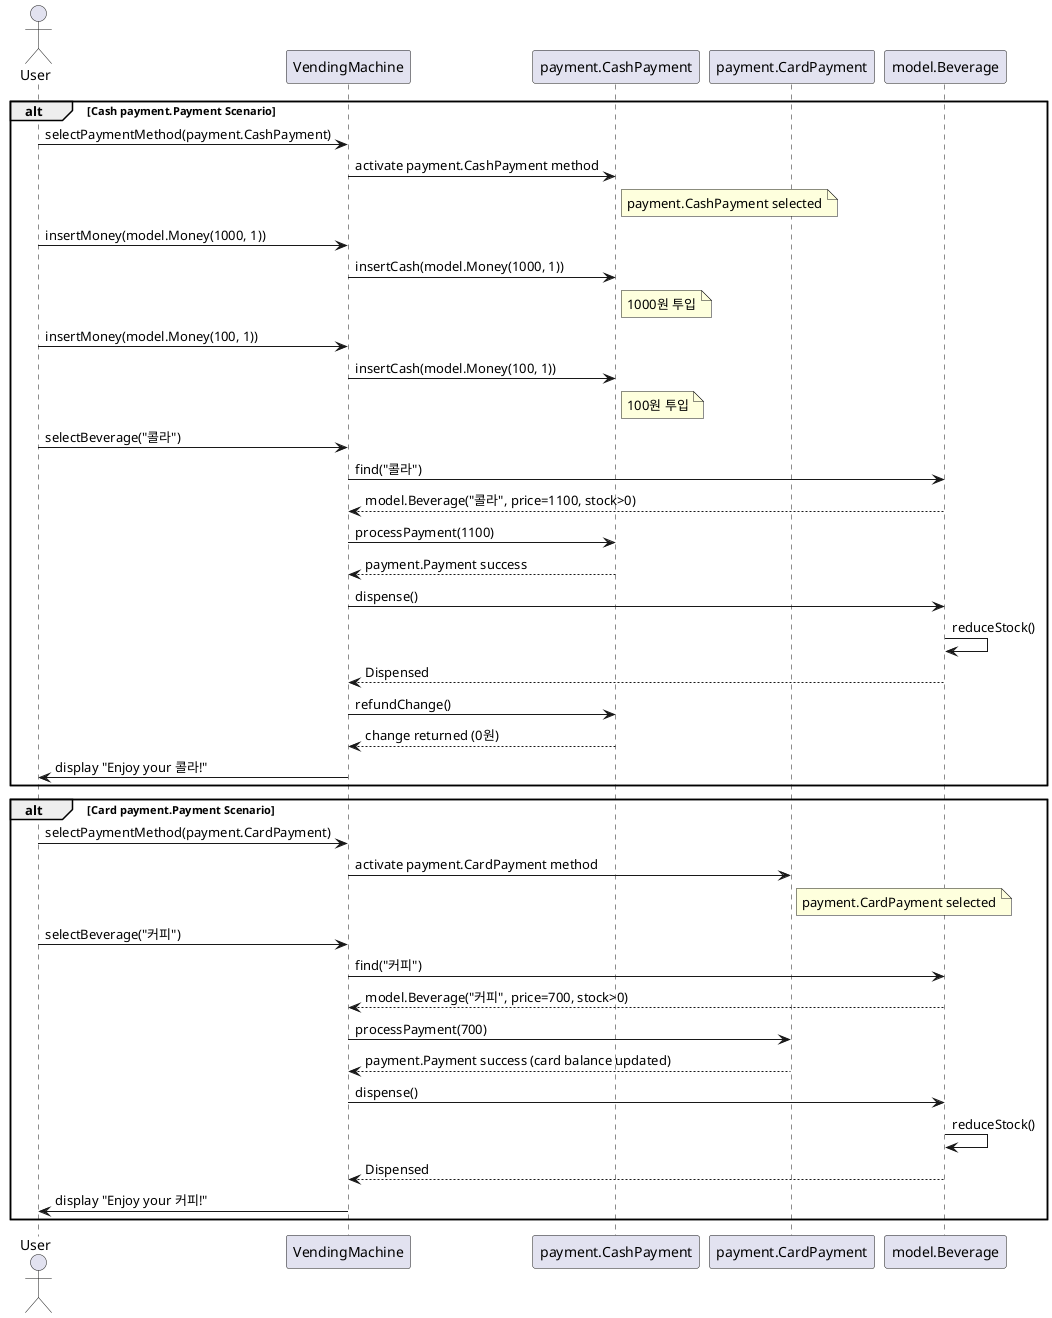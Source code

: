 @startuml
actor User

participant "VendingMachine" as VM
participant "payment.CashPayment" as CP
participant "payment.CardPayment" as CRP
participant "model.Beverage" as Bev

alt Cash payment.Payment Scenario
    User -> VM: selectPaymentMethod(payment.CashPayment)
    VM -> CP: activate payment.CashPayment method
    note right of CP: payment.CashPayment selected

    User -> VM: insertMoney(model.Money(1000, 1))
    VM -> CP: insertCash(model.Money(1000, 1))
    note right of CP: 1000원 투입
    User -> VM: insertMoney(model.Money(100, 1))
    VM -> CP: insertCash(model.Money(100, 1))
    note right of CP: 100원 투입

    User -> VM: selectBeverage("콜라")
    VM -> Bev: find("콜라")
    Bev --> VM: model.Beverage("콜라", price=1100, stock>0)

    VM -> CP: processPayment(1100)
    CP --> VM: payment.Payment success

    VM -> Bev: dispense()
    Bev -> Bev: reduceStock()
    Bev --> VM: Dispensed

    VM -> CP: refundChange()
    CP --> VM: change returned (0원)

    VM -> User: display "Enjoy your 콜라!"
end

alt Card payment.Payment Scenario
    User -> VM: selectPaymentMethod(payment.CardPayment)
    VM -> CRP: activate payment.CardPayment method
    note right of CRP: payment.CardPayment selected

    User -> VM: selectBeverage("커피")
    VM -> Bev: find("커피")
    Bev --> VM: model.Beverage("커피", price=700, stock>0)

    VM -> CRP: processPayment(700)
    CRP --> VM: payment.Payment success (card balance updated)

    VM -> Bev: dispense()
    Bev -> Bev: reduceStock()
    Bev --> VM: Dispensed

    VM -> User: display "Enjoy your 커피!"
end
@enduml
